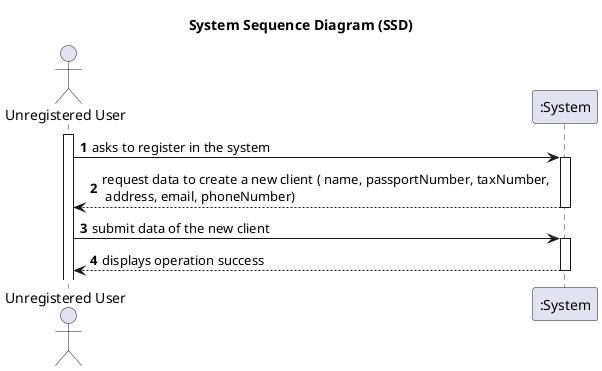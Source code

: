 @startuml
skinparam packageStyle rectangle
skinparam shadowing false



'title As an unregistered user, I want to register in the system to buy, sell or rent properties.
title System Sequence Diagram (SSD)

autonumber

actor "Unregistered User" as UU
participant ":System" as System


activate UU

    UU -> System : asks to register in the system
    activate System

        System --> UU : request data to create a new client ( name, passportNumber, taxNumber, \n address, email, phoneNumber)
    deactivate System

    UU -> System : submit data of the new client
         activate System

        System --> UU : displays operation success
    deactivate System

@enduml